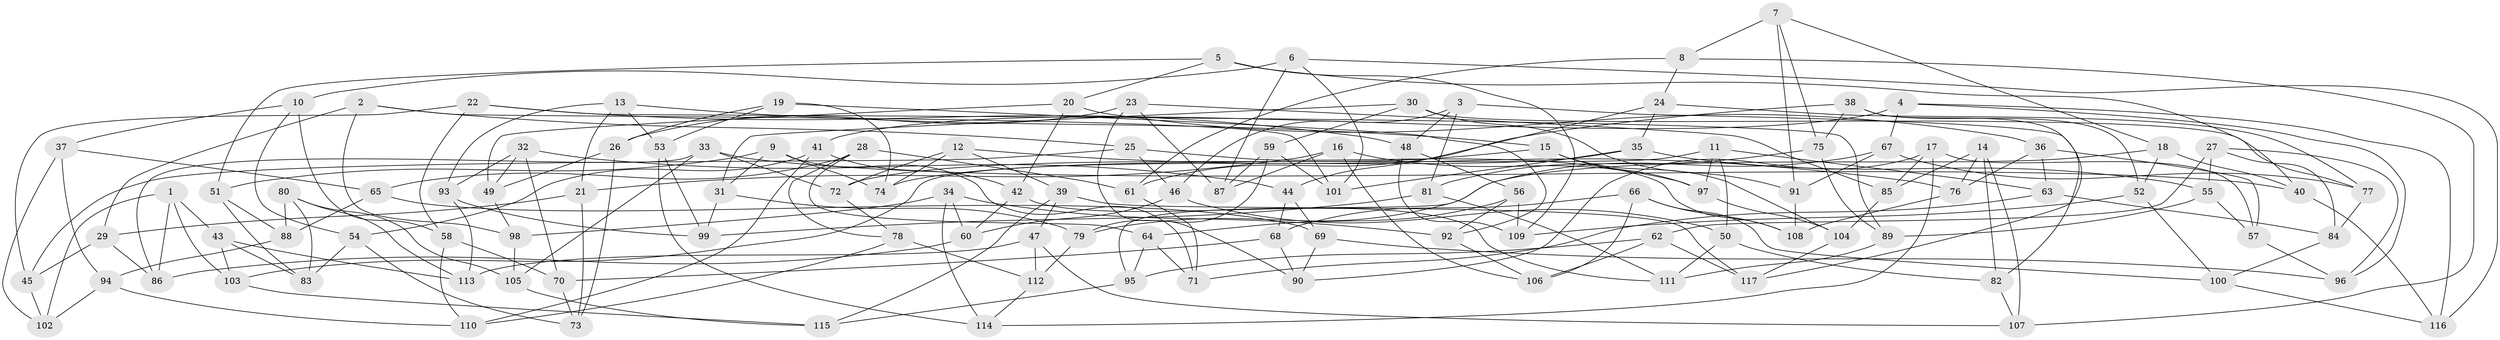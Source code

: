 // Generated by graph-tools (version 1.1) at 2025/26/03/09/25 03:26:58]
// undirected, 117 vertices, 234 edges
graph export_dot {
graph [start="1"]
  node [color=gray90,style=filled];
  1;
  2;
  3;
  4;
  5;
  6;
  7;
  8;
  9;
  10;
  11;
  12;
  13;
  14;
  15;
  16;
  17;
  18;
  19;
  20;
  21;
  22;
  23;
  24;
  25;
  26;
  27;
  28;
  29;
  30;
  31;
  32;
  33;
  34;
  35;
  36;
  37;
  38;
  39;
  40;
  41;
  42;
  43;
  44;
  45;
  46;
  47;
  48;
  49;
  50;
  51;
  52;
  53;
  54;
  55;
  56;
  57;
  58;
  59;
  60;
  61;
  62;
  63;
  64;
  65;
  66;
  67;
  68;
  69;
  70;
  71;
  72;
  73;
  74;
  75;
  76;
  77;
  78;
  79;
  80;
  81;
  82;
  83;
  84;
  85;
  86;
  87;
  88;
  89;
  90;
  91;
  92;
  93;
  94;
  95;
  96;
  97;
  98;
  99;
  100;
  101;
  102;
  103;
  104;
  105;
  106;
  107;
  108;
  109;
  110;
  111;
  112;
  113;
  114;
  115;
  116;
  117;
  1 -- 43;
  1 -- 102;
  1 -- 86;
  1 -- 103;
  2 -- 101;
  2 -- 25;
  2 -- 29;
  2 -- 98;
  3 -- 81;
  3 -- 46;
  3 -- 48;
  3 -- 82;
  4 -- 67;
  4 -- 41;
  4 -- 96;
  4 -- 116;
  5 -- 109;
  5 -- 40;
  5 -- 51;
  5 -- 20;
  6 -- 101;
  6 -- 10;
  6 -- 116;
  6 -- 87;
  7 -- 75;
  7 -- 8;
  7 -- 18;
  7 -- 91;
  8 -- 24;
  8 -- 107;
  8 -- 61;
  9 -- 51;
  9 -- 31;
  9 -- 74;
  9 -- 71;
  10 -- 54;
  10 -- 37;
  10 -- 58;
  11 -- 103;
  11 -- 50;
  11 -- 97;
  11 -- 63;
  12 -- 72;
  12 -- 74;
  12 -- 76;
  12 -- 39;
  13 -- 15;
  13 -- 21;
  13 -- 93;
  13 -- 53;
  14 -- 82;
  14 -- 76;
  14 -- 85;
  14 -- 107;
  15 -- 97;
  15 -- 104;
  15 -- 72;
  16 -- 97;
  16 -- 106;
  16 -- 21;
  16 -- 87;
  17 -- 57;
  17 -- 114;
  17 -- 90;
  17 -- 85;
  18 -- 40;
  18 -- 79;
  18 -- 52;
  19 -- 26;
  19 -- 53;
  19 -- 92;
  19 -- 74;
  20 -- 36;
  20 -- 42;
  20 -- 49;
  21 -- 73;
  21 -- 29;
  22 -- 48;
  22 -- 89;
  22 -- 58;
  22 -- 45;
  23 -- 85;
  23 -- 26;
  23 -- 90;
  23 -- 87;
  24 -- 35;
  24 -- 77;
  24 -- 44;
  25 -- 108;
  25 -- 45;
  25 -- 46;
  26 -- 49;
  26 -- 73;
  27 -- 62;
  27 -- 55;
  27 -- 84;
  27 -- 96;
  28 -- 65;
  28 -- 61;
  28 -- 78;
  28 -- 64;
  29 -- 45;
  29 -- 86;
  30 -- 59;
  30 -- 31;
  30 -- 91;
  30 -- 77;
  31 -- 99;
  31 -- 79;
  32 -- 44;
  32 -- 49;
  32 -- 70;
  32 -- 93;
  33 -- 40;
  33 -- 105;
  33 -- 72;
  33 -- 86;
  34 -- 114;
  34 -- 60;
  34 -- 92;
  34 -- 98;
  35 -- 55;
  35 -- 74;
  35 -- 101;
  36 -- 63;
  36 -- 57;
  36 -- 76;
  37 -- 102;
  37 -- 65;
  37 -- 94;
  38 -- 117;
  38 -- 75;
  38 -- 61;
  38 -- 52;
  39 -- 117;
  39 -- 47;
  39 -- 115;
  40 -- 116;
  41 -- 110;
  41 -- 42;
  41 -- 54;
  42 -- 60;
  42 -- 111;
  43 -- 113;
  43 -- 103;
  43 -- 83;
  44 -- 68;
  44 -- 69;
  45 -- 102;
  46 -- 50;
  46 -- 60;
  47 -- 112;
  47 -- 107;
  47 -- 113;
  48 -- 109;
  48 -- 56;
  49 -- 98;
  50 -- 111;
  50 -- 82;
  51 -- 83;
  51 -- 88;
  52 -- 109;
  52 -- 100;
  53 -- 99;
  53 -- 114;
  54 -- 73;
  54 -- 83;
  55 -- 89;
  55 -- 57;
  56 -- 109;
  56 -- 92;
  56 -- 64;
  57 -- 96;
  58 -- 70;
  58 -- 110;
  59 -- 79;
  59 -- 87;
  59 -- 101;
  60 -- 86;
  61 -- 71;
  62 -- 106;
  62 -- 95;
  62 -- 117;
  63 -- 84;
  63 -- 71;
  64 -- 95;
  64 -- 71;
  65 -- 88;
  65 -- 69;
  66 -- 68;
  66 -- 100;
  66 -- 108;
  66 -- 106;
  67 -- 95;
  67 -- 91;
  67 -- 77;
  68 -- 70;
  68 -- 90;
  69 -- 96;
  69 -- 90;
  70 -- 73;
  72 -- 78;
  75 -- 81;
  75 -- 89;
  76 -- 108;
  77 -- 84;
  78 -- 110;
  78 -- 112;
  79 -- 112;
  80 -- 88;
  80 -- 113;
  80 -- 105;
  80 -- 83;
  81 -- 111;
  81 -- 99;
  82 -- 107;
  84 -- 100;
  85 -- 104;
  88 -- 94;
  89 -- 111;
  91 -- 108;
  92 -- 106;
  93 -- 113;
  93 -- 99;
  94 -- 102;
  94 -- 110;
  95 -- 115;
  97 -- 104;
  98 -- 105;
  100 -- 116;
  103 -- 115;
  104 -- 117;
  105 -- 115;
  112 -- 114;
}

